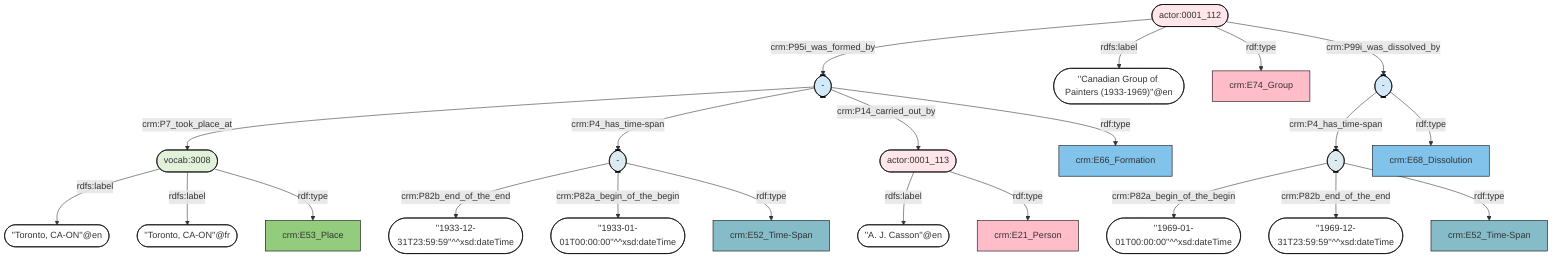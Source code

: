 flowchart TD
classDef Literal fill:#ffffff,stroke:#000000;
classDef Literal_URI fill:,stroke:;
classDef E1_CRM_Entity fill:#ffffff,stroke:#000000;
classDef E1_CRM_Entity_URI fill:#ffffff,stroke:#000000;
classDef E2_Temporal_Entity fill:#82c3ec,stroke:#000000;
classDef E2_Temporal_Entity_URI fill:#d2e9f9,stroke:#000000;
classDef E55_Type fill:#fab565,stroke:#000000;
classDef E55_Type_URI fill:#fde7ce,stroke:#000000;
classDef E52_Time-Span fill:#86bcc8,stroke:#000000;
classDef E52_Time-Span_URI fill:#dcebef,stroke:#000000;
classDef E41_Appellation fill:#fef3ba,stroke:#000000;
classDef E41_Appellation_URI fill:#fffae6,stroke:#000000;
classDef E53_Place fill:#94cc7d,stroke:#000000;
classDef E53_Place_URI fill:#e1f1da,stroke:#000000;
classDef E77_Persistent_Item fill:#ffffff,stroke:#000000;
classDef E77_Persistent_Item_URI fill:#ffffff,stroke:#000000;
classDef E28_Conceptual_Object fill:#fddc34,stroke:#000000;
classDef E28_Conceptual_Object_URI fill:#fef6cd,stroke:#000000;
classDef E18_Physical_Thing fill:#e1ba9c,stroke:#000000;
classDef E18_Physical_Thing_URI fill:#f3e5d8,stroke:#000000;
classDef E39_Actor fill:#ffbdca,stroke:#000000;
classDef E39_Actor_URI fill:#ffe6eb,stroke:#000000;
classDef PC0_Typed_CRM_Property fill:#cc80ff,stroke:#000000;
classDef PC0_Typed_CRM_Property_URI fill:#ebccff,stroke:#000000;
classDef Multi fill:#cccccc,stroke:#000000;
classDef Multi_URI fill:#cccccc,stroke:#000000;
0(["vocab:3008"]) -->|rdfs:label| 1(["''Toronto, CA-ON''@en"]):::Literal
2(["actor:0001_112"]) -->|crm:P95i_was_formed_by| 3(["-"])
2(["actor:0001_112"]) -->|rdfs:label| 4(["''Canadian Group of Painters (1933-1969)''@en"]):::Literal
5(["-"]) -->|crm:P82a_begin_of_the_begin| 6(["''1969-01-01T00:00:00''^^xsd:dateTime"]):::Literal
7(["actor:0001_113"]) -->|rdfs:label| 8(["''A. J. Casson''@en"]):::Literal
5(["-"]) -->|crm:P82b_end_of_the_end| 9(["''1969-12-31T23:59:59''^^xsd:dateTime"]):::Literal
7(["actor:0001_113"]):::E39_Actor_URI -->|rdf:type| 10["crm:E21_Person"]:::E39_Actor
2(["actor:0001_112"]):::E39_Actor_URI -->|rdf:type| 11["crm:E74_Group"]:::E39_Actor
0(["vocab:3008"]) -->|rdfs:label| 12(["''Toronto, CA-ON''@fr"]):::Literal
3(["-"]) -->|crm:P7_took_place_at| 0(["vocab:3008"])
5(["-"]):::E52_Time-Span_URI -->|rdf:type| 13["crm:E52_Time-Span"]:::E52_Time-Span
3(["-"]):::E2_Temporal_Entity_URI -->|rdf:type| 14["crm:E66_Formation"]:::E2_Temporal_Entity
15(["-"]) -->|crm:P82b_end_of_the_end| 16(["''1933-12-31T23:59:59''^^xsd:dateTime"]):::Literal
0(["vocab:3008"]):::E53_Place_URI -->|rdf:type| 17["crm:E53_Place"]:::E53_Place
15(["-"]) -->|crm:P82a_begin_of_the_begin| 18(["''1933-01-01T00:00:00''^^xsd:dateTime"]):::Literal
3(["-"]) -->|crm:P4_has_time-span| 15(["-"])
2(["actor:0001_112"]) -->|crm:P99i_was_dissolved_by| 19(["-"])
3(["-"]) -->|crm:P14_carried_out_by| 7(["actor:0001_113"])
19(["-"]) -->|crm:P4_has_time-span| 5(["-"])
19(["-"]):::E2_Temporal_Entity_URI -->|rdf:type| 20["crm:E68_Dissolution"]:::E2_Temporal_Entity
15(["-"]):::E52_Time-Span_URI -->|rdf:type| 21["crm:E52_Time-Span"]:::E52_Time-Span